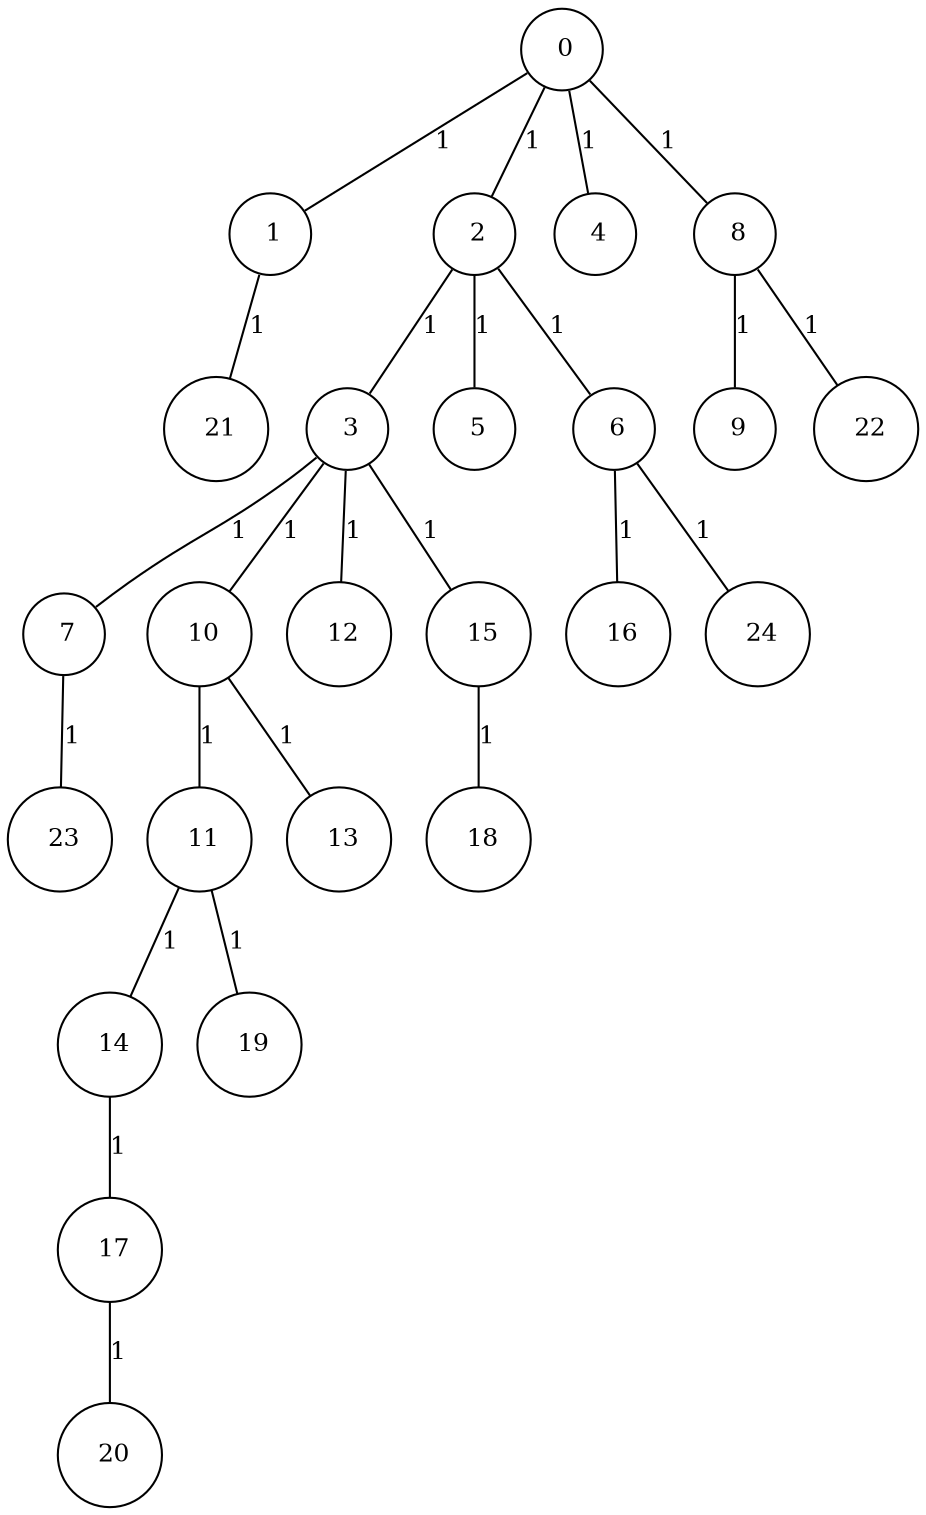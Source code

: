 graph G {
size="8.5,11;"
ratio = "expand;"
fixedsize="true;"
overlap="scale;"
node[shape=circle,width=.12,hight=.12,fontsize=12]
edge[fontsize=12]

0[label=" 0" color=black, pos="2.0967147,2.2547356!"];
1[label=" 1" color=black, pos="0.62706126,2.3540894!"];
2[label=" 2" color=black, pos="0.43406862,2.8499172!"];
3[label=" 3" color=black, pos="1.6532089,1.5465345!"];
4[label=" 4" color=black, pos="0.21248629,0.69694061!"];
5[label=" 5" color=black, pos="1.0572438,1.8674701!"];
6[label=" 6" color=black, pos="1.9855023,2.1967754!"];
7[label=" 7" color=black, pos="0.013118376,0.50916435!"];
8[label=" 8" color=black, pos="1.4556086,1.7666347!"];
9[label=" 9" color=black, pos="1.6053103,2.820875!"];
10[label=" 10" color=black, pos="1.605516,0.44114302!"];
11[label=" 11" color=black, pos="2.5267341,1.1978588!"];
12[label=" 12" color=black, pos="1.1060892,2.0238105!"];
13[label=" 13" color=black, pos="1.4439286,2.3640318!"];
14[label=" 14" color=black, pos="0.48362059,1.8543408!"];
15[label=" 15" color=black, pos="1.7472406,1.606572!"];
16[label=" 16" color=black, pos="1.1274051,2.2855191!"];
17[label=" 17" color=black, pos="1.4939308,0.77209438!"];
18[label=" 18" color=black, pos="1.7771863,1.3581716!"];
19[label=" 19" color=black, pos="2.200915,2.0431409!"];
20[label=" 20" color=black, pos="2.4508299,2.4703373!"];
21[label=" 21" color=black, pos="2.958232,2.3241894!"];
22[label=" 22" color=black, pos="1.3951763,1.9385915!"];
23[label=" 23" color=black, pos="2.5420353,2.3452662!"];
24[label=" 24" color=black, pos="2.9183703,2.4021558!"];
0--1[label="1"]
0--2[label="1"]
0--4[label="1"]
0--8[label="1"]
1--21[label="1"]
2--3[label="1"]
2--5[label="1"]
2--6[label="1"]
3--7[label="1"]
3--10[label="1"]
3--12[label="1"]
3--15[label="1"]
6--16[label="1"]
6--24[label="1"]
7--23[label="1"]
8--9[label="1"]
8--22[label="1"]
10--11[label="1"]
10--13[label="1"]
11--14[label="1"]
11--19[label="1"]
14--17[label="1"]
15--18[label="1"]
17--20[label="1"]

}

